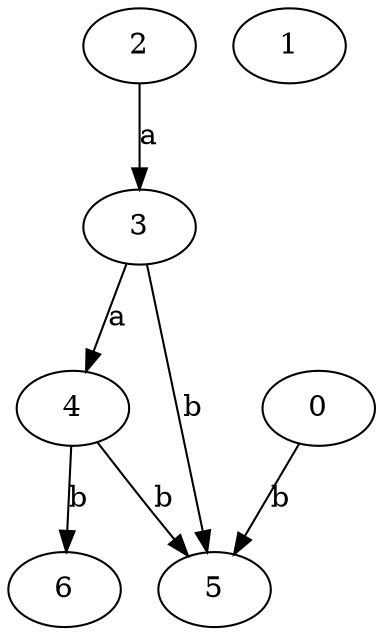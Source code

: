 strict digraph  {
2;
0;
3;
1;
4;
5;
6;
2 -> 3  [label=a];
0 -> 5  [label=b];
3 -> 4  [label=a];
3 -> 5  [label=b];
4 -> 5  [label=b];
4 -> 6  [label=b];
}

